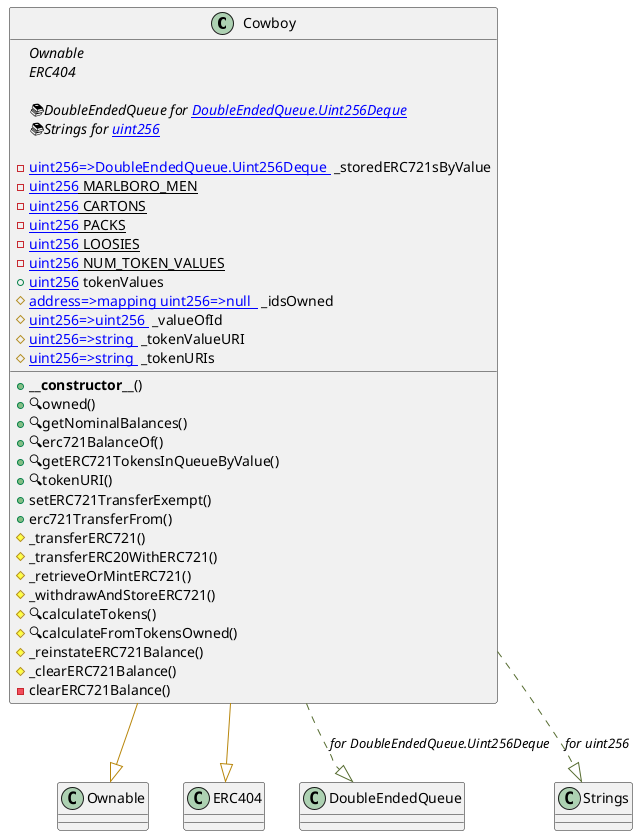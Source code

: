 @startuml
' -- generated by: https://marketplace.visualstudio.com/items?itemName=tintinweb.solidity-visual-auditor
'
' -- for auto-render install: https://marketplace.visualstudio.com/items?itemName=jebbs.plantuml
' -- options --



' -- classes --


class Cowboy {
    ' -- inheritance --
	{abstract}Ownable
	{abstract}ERC404

    ' -- usingFor --
	{abstract}📚DoubleEndedQueue for [[DoubleEndedQueue.Uint256Deque]]
	{abstract}📚Strings for [[uint256]]

    ' -- vars --
	-[[mapping uint256=>DoubleEndedQueue.Uint256Deque ]] _storedERC721sByValue
	-{static}[[uint256]] MARLBORO_MEN
	-{static}[[uint256]] CARTONS
	-{static}[[uint256]] PACKS
	-{static}[[uint256]] LOOSIES
	-{static}[[uint256]] NUM_TOKEN_VALUES
	+[[uint256]] tokenValues
	#[[mapping address=>mapping uint256=>null  ]] _idsOwned
	#[[mapping uint256=>uint256 ]] _valueOfId
	#[[mapping uint256=>string ]] _tokenValueURI
	#[[mapping uint256=>string ]] _tokenURIs

    ' -- methods --
	+**__constructor__**()
	+🔍owned()
	+🔍getNominalBalances()
	+🔍erc721BalanceOf()
	+🔍getERC721TokensInQueueByValue()
	+🔍tokenURI()
	+setERC721TransferExempt()
	+erc721TransferFrom()
	#_transferERC721()
	#_transferERC20WithERC721()
	#_retrieveOrMintERC721()
	#_withdrawAndStoreERC721()
	#🔍calculateTokens()
	#🔍calculateFromTokensOwned()
	#_reinstateERC721Balance()
	#_clearERC721Balance()
	-clearERC721Balance()

}
' -- inheritance / usingFor --
Cowboy --[#DarkGoldenRod]|> Ownable
Cowboy --[#DarkGoldenRod]|> ERC404
Cowboy ..[#DarkOliveGreen]|> DoubleEndedQueue : //for DoubleEndedQueue.Uint256Deque//
Cowboy ..[#DarkOliveGreen]|> Strings : //for uint256//

@enduml